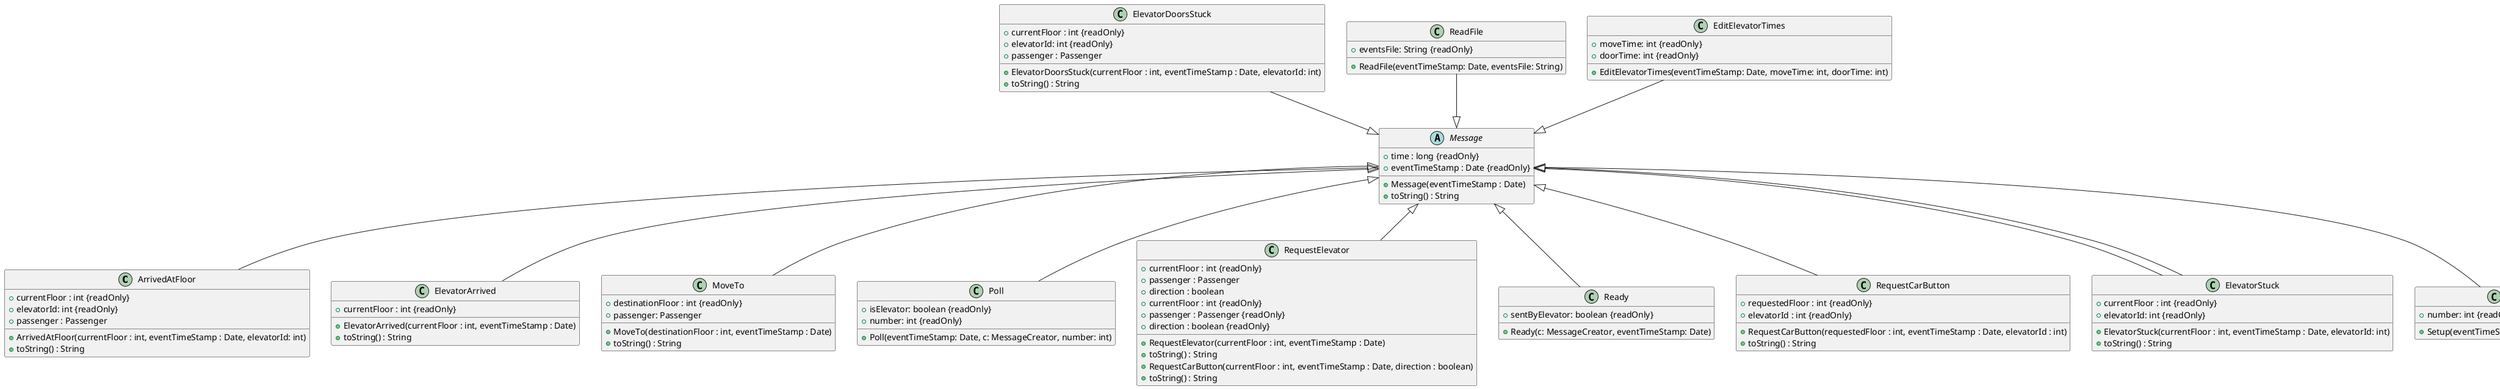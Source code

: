 @startuml


class "ArrivedAtFloor" {
  + currentFloor : int {readOnly}
  + elevatorId: int {readOnly}
  + passenger : Passenger
  + ArrivedAtFloor(currentFloor : int, eventTimeStamp : Date, elevatorId: int)
  + toString() : String
}

class "ElevatorArrived" {
  + currentFloor : int {readOnly}
  + ElevatorArrived(currentFloor : int, eventTimeStamp : Date)
  + toString() : String
}



abstract class "Message" {
  + time : long {readOnly}
  + eventTimeStamp : Date {readOnly}
  + Message(eventTimeStamp : Date)
  + toString() : String
}


class "MoveTo" {
  + destinationFloor : int {readOnly}
  + passenger: Passenger
  + MoveTo(destinationFloor : int, eventTimeStamp : Date)
  + toString() : String
}

class "Poll" {
  + isElevator: boolean {readOnly}
  + number: int {readOnly}
  + Poll(eventTimeStamp: Date, c: MessageCreator, number: int)
}

class "RequestElevator" {
  + currentFloor : int {readOnly}
  + passenger : Passenger
  + direction : boolean
  + RequestElevator(currentFloor : int, eventTimeStamp : Date)
  + toString() : String
}

class "Ready" {
  + sentByElevator: boolean {readOnly}
  + Ready(c: MessageCreator, eventTimeStamp: Date)
}

class "RequestCarButton" {
  + requestedFloor : int {readOnly}
  + elevatorId : int {readOnly}
  + RequestCarButton(requestedFloor : int, eventTimeStamp : Date, elevatorId : int)
  + toString() : String
}

class "RequestElevator" {
  + currentFloor : int {readOnly}
  + passenger : Passenger {readOnly}
  + direction : boolean {readOnly}
  + RequestCarButton(currentFloor : int, eventTimeStamp : Date, direction : boolean)
  + toString() : String
}

class "ElevatorDoorsStuck" {
  + currentFloor : int {readOnly}
  + elevatorId: int {readOnly}
  + passenger : Passenger
  + ElevatorDoorsStuck(currentFloor : int, eventTimeStamp : Date, elevatorId: int)
  + toString() : String
}

class "ElevatorStuck" {
  + currentFloor : int {readOnly}
  + elevatorId: int {readOnly}
  + ElevatorStuck(currentFloor : int, eventTimeStamp : Date, elevatorId: int)
  + toString() : String
}

class "ReadFile" {
  + eventsFile: String {readOnly}
  + ReadFile(eventTimeStamp: Date, eventsFile: String)

}

class "EditElevatorTimes" {
  + moveTime: int {readOnly}
  + doorTime: int {readOnly}
  + EditElevatorTimes(eventTimeStamp: Date, moveTime: int, doorTime: int)

}



class "Setup" {
  + number: int {readOnly}
  + Setup(eventTimeStamp: Date, number: int)
}

"Message" <|-- "ArrivedAtFloor"
"Message" <|-- "ElevatorArrived"
"Message" <|-- "MoveTo"
"Message" <|-- "Ready"
"Message" <|-- "RequestElevator"
"Message" <|-- "RequestCarButton"
"Message" <|-- "Poll"
"Message" <|-- "ElevatorStuck"
"ReadFile" --|> "Message"
"ElevatorStuck" --|> "Message"
"ElevatorDoorsStuck" --|> "Message"
"EditElevatorTimes" --|> "Message"

"Message" <|-- "Setup"
@enduml
